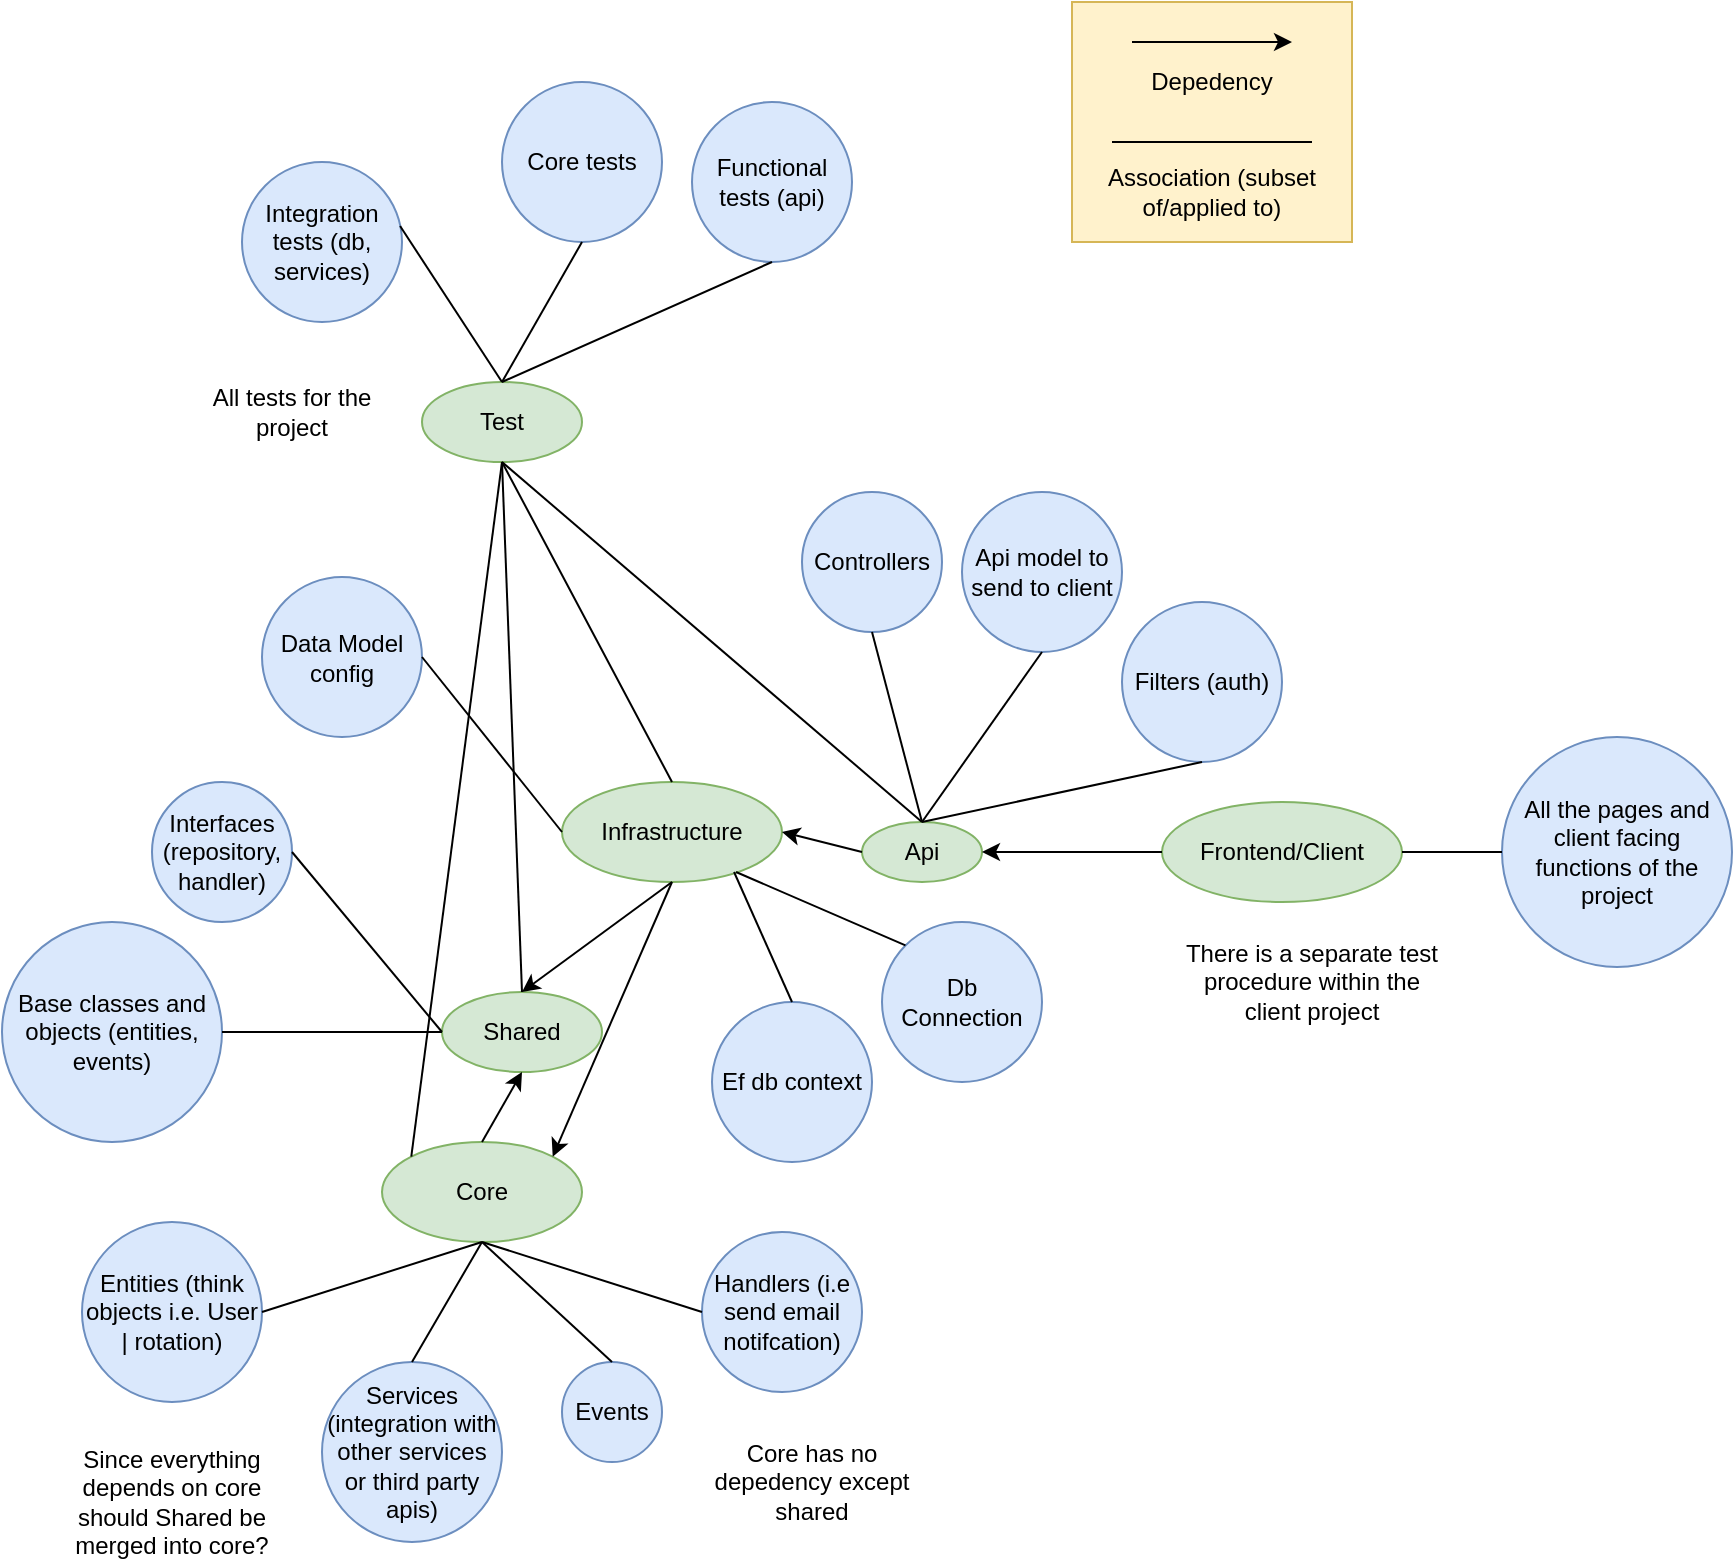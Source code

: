<mxfile version="12.6.2" type="github">
  <diagram id="09sK22uVjTTQsz0Fnrp2" name="Page-1">
    <mxGraphModel dx="1341" dy="1835" grid="1" gridSize="10" guides="1" tooltips="1" connect="1" arrows="1" fold="1" page="1" pageScale="1" pageWidth="850" pageHeight="1100" math="0" shadow="0">
      <root>
        <mxCell id="0"/>
        <mxCell id="1" parent="0"/>
        <mxCell id="VaQFQwxCq4PgU4aOiguv-1" value="" style="rounded=0;whiteSpace=wrap;html=1;fillColor=#fff2cc;strokeColor=#d6b656;" vertex="1" parent="1">
          <mxGeometry x="585" y="-320" width="140" height="120" as="geometry"/>
        </mxCell>
        <mxCell id="VaQFQwxCq4PgU4aOiguv-2" value="Core" style="ellipse;whiteSpace=wrap;html=1;fillColor=#d5e8d4;strokeColor=#82b366;" vertex="1" parent="1">
          <mxGeometry x="240" y="250" width="100" height="50" as="geometry"/>
        </mxCell>
        <mxCell id="VaQFQwxCq4PgU4aOiguv-3" value="Shared" style="ellipse;whiteSpace=wrap;html=1;fillColor=#d5e8d4;strokeColor=#82b366;" vertex="1" parent="1">
          <mxGeometry x="270" y="175" width="80" height="40" as="geometry"/>
        </mxCell>
        <mxCell id="VaQFQwxCq4PgU4aOiguv-4" value="Infrastructure" style="ellipse;whiteSpace=wrap;html=1;fillColor=#d5e8d4;strokeColor=#82b366;" vertex="1" parent="1">
          <mxGeometry x="330" y="70" width="110" height="50" as="geometry"/>
        </mxCell>
        <mxCell id="VaQFQwxCq4PgU4aOiguv-5" value="Api" style="ellipse;whiteSpace=wrap;html=1;fillColor=#d5e8d4;strokeColor=#82b366;" vertex="1" parent="1">
          <mxGeometry x="480" y="90" width="60" height="30" as="geometry"/>
        </mxCell>
        <mxCell id="VaQFQwxCq4PgU4aOiguv-6" value="Frontend/Client" style="ellipse;whiteSpace=wrap;html=1;fillColor=#d5e8d4;strokeColor=#82b366;" vertex="1" parent="1">
          <mxGeometry x="630" y="80" width="120" height="50" as="geometry"/>
        </mxCell>
        <mxCell id="VaQFQwxCq4PgU4aOiguv-7" value="Db Connection" style="ellipse;whiteSpace=wrap;html=1;aspect=fixed;fillColor=#dae8fc;strokeColor=#6c8ebf;" vertex="1" parent="1">
          <mxGeometry x="490" y="140" width="80" height="80" as="geometry"/>
        </mxCell>
        <mxCell id="VaQFQwxCq4PgU4aOiguv-8" value="Ef db context" style="ellipse;whiteSpace=wrap;html=1;aspect=fixed;fillColor=#dae8fc;strokeColor=#6c8ebf;" vertex="1" parent="1">
          <mxGeometry x="405" y="180" width="80" height="80" as="geometry"/>
        </mxCell>
        <mxCell id="VaQFQwxCq4PgU4aOiguv-9" value="Data Model config" style="ellipse;whiteSpace=wrap;html=1;aspect=fixed;fillColor=#dae8fc;strokeColor=#6c8ebf;" vertex="1" parent="1">
          <mxGeometry x="180" y="-32.5" width="80" height="80" as="geometry"/>
        </mxCell>
        <mxCell id="VaQFQwxCq4PgU4aOiguv-10" value="Entities (think objects i.e. User | rotation)&lt;span style=&quot;color: rgba(0 , 0 , 0 , 0) ; font-family: monospace ; font-size: 0px ; white-space: nowrap&quot;&gt;%3CmxGraphModel%3E%3Croot%3E%3CmxCell%20id%3D%220%22%2F%3E%3CmxCell%20id%3D%221%22%20parent%3D%220%22%2F%3E%3CmxCell%20id%3D%222%22%20value%3D%22%22%20style%3D%22endArrow%3Dnone%3Bhtml%3D1%3BentryX%3D0.5%3BentryY%3D1%3BentryDx%3D0%3BentryDy%3D0%3BexitX%3D0.5%3BexitY%3D0%3BexitDx%3D0%3BexitDy%3D0%3B%22%20edge%3D%221%22%20parent%3D%221%22%3E%3CmxGeometry%20width%3D%2250%22%20height%3D%2250%22%20relative%3D%221%22%20as%3D%22geometry%22%3E%3CmxPoint%20x%3D%22275%22%20y%3D%22120%22%20as%3D%22sourcePoint%22%2F%3E%3CmxPoint%20x%3D%22170%22%20y%3D%2290%22%20as%3D%22targetPoint%22%2F%3E%3C%2FmxGeometry%3E%3C%2FmxCell%3E%3C%2Froot%3E%3C%2FmxGraphModel%3E ()&lt;/span&gt;" style="ellipse;whiteSpace=wrap;html=1;aspect=fixed;fillColor=#dae8fc;strokeColor=#6c8ebf;" vertex="1" parent="1">
          <mxGeometry x="90" y="290" width="90" height="90" as="geometry"/>
        </mxCell>
        <mxCell id="VaQFQwxCq4PgU4aOiguv-11" value="" style="endArrow=none;html=1;entryX=0.5;entryY=0;entryDx=0;entryDy=0;exitX=0.782;exitY=0.9;exitDx=0;exitDy=0;exitPerimeter=0;" edge="1" parent="1" source="VaQFQwxCq4PgU4aOiguv-4" target="VaQFQwxCq4PgU4aOiguv-8">
          <mxGeometry width="50" height="50" relative="1" as="geometry">
            <mxPoint x="400" y="150" as="sourcePoint"/>
            <mxPoint x="160" y="175" as="targetPoint"/>
          </mxGeometry>
        </mxCell>
        <mxCell id="VaQFQwxCq4PgU4aOiguv-12" value="" style="endArrow=none;html=1;entryX=0;entryY=0;entryDx=0;entryDy=0;exitX=0.791;exitY=0.9;exitDx=0;exitDy=0;exitPerimeter=0;" edge="1" parent="1" source="VaQFQwxCq4PgU4aOiguv-4" target="VaQFQwxCq4PgU4aOiguv-7">
          <mxGeometry width="50" height="50" relative="1" as="geometry">
            <mxPoint x="285" y="130" as="sourcePoint"/>
            <mxPoint x="300" y="100" as="targetPoint"/>
          </mxGeometry>
        </mxCell>
        <mxCell id="VaQFQwxCq4PgU4aOiguv-13" value="" style="endArrow=none;html=1;entryX=1;entryY=0.5;entryDx=0;entryDy=0;exitX=0;exitY=0.5;exitDx=0;exitDy=0;" edge="1" parent="1" source="VaQFQwxCq4PgU4aOiguv-4" target="VaQFQwxCq4PgU4aOiguv-9">
          <mxGeometry width="50" height="50" relative="1" as="geometry">
            <mxPoint x="220" y="120" as="sourcePoint"/>
            <mxPoint x="180" y="100" as="targetPoint"/>
          </mxGeometry>
        </mxCell>
        <mxCell id="VaQFQwxCq4PgU4aOiguv-14" value="Interfaces (repository, handler)" style="ellipse;whiteSpace=wrap;html=1;aspect=fixed;fillColor=#dae8fc;strokeColor=#6c8ebf;" vertex="1" parent="1">
          <mxGeometry x="125" y="70" width="70" height="70" as="geometry"/>
        </mxCell>
        <mxCell id="VaQFQwxCq4PgU4aOiguv-15" value="Services (integration with other services or third party apis)" style="ellipse;whiteSpace=wrap;html=1;aspect=fixed;fillColor=#dae8fc;strokeColor=#6c8ebf;" vertex="1" parent="1">
          <mxGeometry x="210" y="360" width="90" height="90" as="geometry"/>
        </mxCell>
        <mxCell id="VaQFQwxCq4PgU4aOiguv-16" value="Events" style="ellipse;whiteSpace=wrap;html=1;aspect=fixed;fillColor=#dae8fc;strokeColor=#6c8ebf;" vertex="1" parent="1">
          <mxGeometry x="330" y="360" width="50" height="50" as="geometry"/>
        </mxCell>
        <mxCell id="VaQFQwxCq4PgU4aOiguv-17" value="Handlers (i.e send email notifcation)" style="ellipse;whiteSpace=wrap;html=1;aspect=fixed;fillColor=#dae8fc;strokeColor=#6c8ebf;" vertex="1" parent="1">
          <mxGeometry x="400" y="295" width="80" height="80" as="geometry"/>
        </mxCell>
        <mxCell id="VaQFQwxCq4PgU4aOiguv-18" value="" style="endArrow=none;html=1;entryX=0.5;entryY=1;entryDx=0;entryDy=0;exitX=1;exitY=0.5;exitDx=0;exitDy=0;" edge="1" parent="1" source="VaQFQwxCq4PgU4aOiguv-10" target="VaQFQwxCq4PgU4aOiguv-2">
          <mxGeometry width="50" height="50" relative="1" as="geometry">
            <mxPoint x="285" y="150" as="sourcePoint"/>
            <mxPoint x="210" y="80" as="targetPoint"/>
          </mxGeometry>
        </mxCell>
        <mxCell id="VaQFQwxCq4PgU4aOiguv-19" value="" style="endArrow=none;html=1;entryX=0.5;entryY=1;entryDx=0;entryDy=0;exitX=0.5;exitY=0;exitDx=0;exitDy=0;" edge="1" parent="1" source="VaQFQwxCq4PgU4aOiguv-15" target="VaQFQwxCq4PgU4aOiguv-2">
          <mxGeometry width="50" height="50" relative="1" as="geometry">
            <mxPoint x="190" y="345" as="sourcePoint"/>
            <mxPoint x="310" y="310" as="targetPoint"/>
          </mxGeometry>
        </mxCell>
        <mxCell id="VaQFQwxCq4PgU4aOiguv-20" value="" style="endArrow=none;html=1;exitX=0.5;exitY=0;exitDx=0;exitDy=0;entryX=0.5;entryY=1;entryDx=0;entryDy=0;" edge="1" parent="1" source="VaQFQwxCq4PgU4aOiguv-16" target="VaQFQwxCq4PgU4aOiguv-2">
          <mxGeometry width="50" height="50" relative="1" as="geometry">
            <mxPoint x="265" y="370" as="sourcePoint"/>
            <mxPoint x="320" y="310" as="targetPoint"/>
          </mxGeometry>
        </mxCell>
        <mxCell id="VaQFQwxCq4PgU4aOiguv-21" value="" style="endArrow=none;html=1;exitX=0;exitY=0.5;exitDx=0;exitDy=0;entryX=0.5;entryY=1;entryDx=0;entryDy=0;" edge="1" parent="1" source="VaQFQwxCq4PgU4aOiguv-17" target="VaQFQwxCq4PgU4aOiguv-2">
          <mxGeometry width="50" height="50" relative="1" as="geometry">
            <mxPoint x="390" y="340" as="sourcePoint"/>
            <mxPoint x="310" y="310" as="targetPoint"/>
          </mxGeometry>
        </mxCell>
        <mxCell id="VaQFQwxCq4PgU4aOiguv-22" value="" style="endArrow=none;html=1;entryX=0;entryY=0.5;entryDx=0;entryDy=0;exitX=1;exitY=0.5;exitDx=0;exitDy=0;" edge="1" parent="1" source="VaQFQwxCq4PgU4aOiguv-14" target="VaQFQwxCq4PgU4aOiguv-3">
          <mxGeometry width="50" height="50" relative="1" as="geometry">
            <mxPoint x="190" y="345" as="sourcePoint"/>
            <mxPoint x="310" y="310" as="targetPoint"/>
          </mxGeometry>
        </mxCell>
        <mxCell id="VaQFQwxCq4PgU4aOiguv-23" value="Core has no depedency except shared" style="text;html=1;strokeColor=none;fillColor=none;align=center;verticalAlign=middle;whiteSpace=wrap;rounded=0;" vertex="1" parent="1">
          <mxGeometry x="395" y="390" width="120" height="60" as="geometry"/>
        </mxCell>
        <mxCell id="VaQFQwxCq4PgU4aOiguv-24" value="Since everything depends on core should Shared be merged into core?" style="text;html=1;strokeColor=none;fillColor=none;align=center;verticalAlign=middle;whiteSpace=wrap;rounded=0;" vertex="1" parent="1">
          <mxGeometry x="75" y="400" width="120" height="60" as="geometry"/>
        </mxCell>
        <mxCell id="VaQFQwxCq4PgU4aOiguv-25" value="Base classes and objects (entities, events)" style="ellipse;whiteSpace=wrap;html=1;aspect=fixed;fillColor=#dae8fc;strokeColor=#6c8ebf;" vertex="1" parent="1">
          <mxGeometry x="50" y="140" width="110" height="110" as="geometry"/>
        </mxCell>
        <mxCell id="VaQFQwxCq4PgU4aOiguv-26" value="" style="endArrow=none;html=1;entryX=0;entryY=0.5;entryDx=0;entryDy=0;exitX=1;exitY=0.5;exitDx=0;exitDy=0;" edge="1" parent="1" source="VaQFQwxCq4PgU4aOiguv-25" target="VaQFQwxCq4PgU4aOiguv-3">
          <mxGeometry width="50" height="50" relative="1" as="geometry">
            <mxPoint x="200" y="155" as="sourcePoint"/>
            <mxPoint x="245" y="210" as="targetPoint"/>
          </mxGeometry>
        </mxCell>
        <mxCell id="VaQFQwxCq4PgU4aOiguv-27" value="" style="endArrow=classic;html=1;entryX=0.5;entryY=1;entryDx=0;entryDy=0;exitX=0.5;exitY=0;exitDx=0;exitDy=0;" edge="1" parent="1" source="VaQFQwxCq4PgU4aOiguv-2" target="VaQFQwxCq4PgU4aOiguv-3">
          <mxGeometry width="50" height="50" relative="1" as="geometry">
            <mxPoint x="150" y="360" as="sourcePoint"/>
            <mxPoint x="200" y="310" as="targetPoint"/>
          </mxGeometry>
        </mxCell>
        <mxCell id="VaQFQwxCq4PgU4aOiguv-28" value="" style="endArrow=classic;html=1;entryX=0.5;entryY=0;entryDx=0;entryDy=0;exitX=0.5;exitY=1;exitDx=0;exitDy=0;" edge="1" parent="1" source="VaQFQwxCq4PgU4aOiguv-4" target="VaQFQwxCq4PgU4aOiguv-3">
          <mxGeometry width="50" height="50" relative="1" as="geometry">
            <mxPoint x="310" y="270" as="sourcePoint"/>
            <mxPoint x="310" y="240" as="targetPoint"/>
          </mxGeometry>
        </mxCell>
        <mxCell id="VaQFQwxCq4PgU4aOiguv-29" value="" style="endArrow=classic;html=1;entryX=1;entryY=0.5;entryDx=0;entryDy=0;exitX=0;exitY=0.5;exitDx=0;exitDy=0;" edge="1" parent="1" source="VaQFQwxCq4PgU4aOiguv-5" target="VaQFQwxCq4PgU4aOiguv-4">
          <mxGeometry width="50" height="50" relative="1" as="geometry">
            <mxPoint x="310" y="140" as="sourcePoint"/>
            <mxPoint x="310" y="200" as="targetPoint"/>
          </mxGeometry>
        </mxCell>
        <mxCell id="VaQFQwxCq4PgU4aOiguv-30" value="" style="endArrow=classic;html=1;entryX=1;entryY=0;entryDx=0;entryDy=0;exitX=0.5;exitY=1;exitDx=0;exitDy=0;" edge="1" parent="1" source="VaQFQwxCq4PgU4aOiguv-4" target="VaQFQwxCq4PgU4aOiguv-2">
          <mxGeometry width="50" height="50" relative="1" as="geometry">
            <mxPoint x="400" y="140" as="sourcePoint"/>
            <mxPoint x="310" y="180" as="targetPoint"/>
          </mxGeometry>
        </mxCell>
        <mxCell id="VaQFQwxCq4PgU4aOiguv-31" value="" style="endArrow=classic;html=1;entryX=1;entryY=0.5;entryDx=0;entryDy=0;exitX=0;exitY=0.5;exitDx=0;exitDy=0;" edge="1" parent="1" source="VaQFQwxCq4PgU4aOiguv-6" target="VaQFQwxCq4PgU4aOiguv-5">
          <mxGeometry width="50" height="50" relative="1" as="geometry">
            <mxPoint x="490" y="115" as="sourcePoint"/>
            <mxPoint x="430" y="115" as="targetPoint"/>
          </mxGeometry>
        </mxCell>
        <mxCell id="VaQFQwxCq4PgU4aOiguv-32" value="Test" style="ellipse;whiteSpace=wrap;html=1;fillColor=#d5e8d4;strokeColor=#82b366;" vertex="1" parent="1">
          <mxGeometry x="260" y="-130" width="80" height="40" as="geometry"/>
        </mxCell>
        <mxCell id="VaQFQwxCq4PgU4aOiguv-33" value="All tests for the project" style="text;html=1;strokeColor=none;fillColor=none;align=center;verticalAlign=middle;whiteSpace=wrap;rounded=0;" vertex="1" parent="1">
          <mxGeometry x="150" y="-130" width="90" height="30" as="geometry"/>
        </mxCell>
        <mxCell id="VaQFQwxCq4PgU4aOiguv-34" value="Controllers" style="ellipse;whiteSpace=wrap;html=1;aspect=fixed;fillColor=#dae8fc;strokeColor=#6c8ebf;" vertex="1" parent="1">
          <mxGeometry x="450" y="-75" width="70" height="70" as="geometry"/>
        </mxCell>
        <mxCell id="VaQFQwxCq4PgU4aOiguv-35" value="Api model to send to client" style="ellipse;whiteSpace=wrap;html=1;aspect=fixed;fillColor=#dae8fc;strokeColor=#6c8ebf;" vertex="1" parent="1">
          <mxGeometry x="530" y="-75" width="80" height="80" as="geometry"/>
        </mxCell>
        <mxCell id="VaQFQwxCq4PgU4aOiguv-36" value="Filters (auth)" style="ellipse;whiteSpace=wrap;html=1;aspect=fixed;fillColor=#dae8fc;strokeColor=#6c8ebf;" vertex="1" parent="1">
          <mxGeometry x="610" y="-20" width="80" height="80" as="geometry"/>
        </mxCell>
        <mxCell id="VaQFQwxCq4PgU4aOiguv-37" value="" style="endArrow=none;html=1;entryX=0.5;entryY=1;entryDx=0;entryDy=0;exitX=0.5;exitY=0;exitDx=0;exitDy=0;" edge="1" parent="1" source="VaQFQwxCq4PgU4aOiguv-5" target="VaQFQwxCq4PgU4aOiguv-34">
          <mxGeometry width="50" height="50" relative="1" as="geometry">
            <mxPoint x="375" y="90" as="sourcePoint"/>
            <mxPoint x="415" y="50" as="targetPoint"/>
          </mxGeometry>
        </mxCell>
        <mxCell id="VaQFQwxCq4PgU4aOiguv-38" value="" style="endArrow=none;html=1;entryX=0.5;entryY=1;entryDx=0;entryDy=0;exitX=0.5;exitY=0;exitDx=0;exitDy=0;" edge="1" parent="1" source="VaQFQwxCq4PgU4aOiguv-5" target="VaQFQwxCq4PgU4aOiguv-35">
          <mxGeometry width="50" height="50" relative="1" as="geometry">
            <mxPoint x="520" y="100" as="sourcePoint"/>
            <mxPoint x="515" as="targetPoint"/>
          </mxGeometry>
        </mxCell>
        <mxCell id="VaQFQwxCq4PgU4aOiguv-39" value="" style="endArrow=none;html=1;entryX=0.5;entryY=1;entryDx=0;entryDy=0;exitX=0.5;exitY=0;exitDx=0;exitDy=0;" edge="1" parent="1" source="VaQFQwxCq4PgU4aOiguv-5" target="VaQFQwxCq4PgU4aOiguv-36">
          <mxGeometry width="50" height="50" relative="1" as="geometry">
            <mxPoint x="520" y="100" as="sourcePoint"/>
            <mxPoint x="630" y="5" as="targetPoint"/>
          </mxGeometry>
        </mxCell>
        <mxCell id="VaQFQwxCq4PgU4aOiguv-40" value="" style="endArrow=none;html=1;entryX=0.5;entryY=1;entryDx=0;entryDy=0;exitX=0.5;exitY=0;exitDx=0;exitDy=0;" edge="1" parent="1" source="VaQFQwxCq4PgU4aOiguv-5" target="VaQFQwxCq4PgU4aOiguv-32">
          <mxGeometry width="50" height="50" relative="1" as="geometry">
            <mxPoint x="505" y="235" as="sourcePoint"/>
            <mxPoint x="665" y="140" as="targetPoint"/>
          </mxGeometry>
        </mxCell>
        <mxCell id="VaQFQwxCq4PgU4aOiguv-41" value="" style="endArrow=none;html=1;entryX=0.5;entryY=1;entryDx=0;entryDy=0;exitX=0.5;exitY=0;exitDx=0;exitDy=0;" edge="1" parent="1" source="VaQFQwxCq4PgU4aOiguv-4" target="VaQFQwxCq4PgU4aOiguv-32">
          <mxGeometry width="50" height="50" relative="1" as="geometry">
            <mxPoint x="520" y="130" as="sourcePoint"/>
            <mxPoint x="635" y="250" as="targetPoint"/>
          </mxGeometry>
        </mxCell>
        <mxCell id="VaQFQwxCq4PgU4aOiguv-42" value="" style="endArrow=none;html=1;entryX=0.5;entryY=1;entryDx=0;entryDy=0;exitX=0;exitY=0;exitDx=0;exitDy=0;" edge="1" parent="1" source="VaQFQwxCq4PgU4aOiguv-2" target="VaQFQwxCq4PgU4aOiguv-32">
          <mxGeometry width="50" height="50" relative="1" as="geometry">
            <mxPoint x="375" y="140" as="sourcePoint"/>
            <mxPoint x="635" y="250" as="targetPoint"/>
          </mxGeometry>
        </mxCell>
        <mxCell id="VaQFQwxCq4PgU4aOiguv-43" value="" style="endArrow=none;html=1;exitX=0.5;exitY=0;exitDx=0;exitDy=0;entryX=0.5;entryY=1;entryDx=0;entryDy=0;" edge="1" parent="1" source="VaQFQwxCq4PgU4aOiguv-3" target="VaQFQwxCq4PgU4aOiguv-32">
          <mxGeometry width="50" height="50" relative="1" as="geometry">
            <mxPoint x="350" y="290" as="sourcePoint"/>
            <mxPoint x="270" y="-150" as="targetPoint"/>
          </mxGeometry>
        </mxCell>
        <mxCell id="VaQFQwxCq4PgU4aOiguv-44" value="Functional tests (api)" style="ellipse;whiteSpace=wrap;html=1;aspect=fixed;fillColor=#dae8fc;strokeColor=#6c8ebf;" vertex="1" parent="1">
          <mxGeometry x="395" y="-270" width="80" height="80" as="geometry"/>
        </mxCell>
        <mxCell id="VaQFQwxCq4PgU4aOiguv-45" value="" style="endArrow=none;html=1;entryX=0.5;entryY=1;entryDx=0;entryDy=0;exitX=0.5;exitY=0;exitDx=0;exitDy=0;" edge="1" parent="1" source="VaQFQwxCq4PgU4aOiguv-32" target="VaQFQwxCq4PgU4aOiguv-44">
          <mxGeometry width="50" height="50" relative="1" as="geometry">
            <mxPoint x="265" y="-225" as="sourcePoint"/>
            <mxPoint x="355" y="-275" as="targetPoint"/>
          </mxGeometry>
        </mxCell>
        <mxCell id="VaQFQwxCq4PgU4aOiguv-46" value="Core tests" style="ellipse;whiteSpace=wrap;html=1;aspect=fixed;fillColor=#dae8fc;strokeColor=#6c8ebf;" vertex="1" parent="1">
          <mxGeometry x="300" y="-280" width="80" height="80" as="geometry"/>
        </mxCell>
        <mxCell id="VaQFQwxCq4PgU4aOiguv-47" value="" style="endArrow=none;html=1;entryX=0.5;entryY=1;entryDx=0;entryDy=0;exitX=0.5;exitY=0;exitDx=0;exitDy=0;" edge="1" parent="1" source="VaQFQwxCq4PgU4aOiguv-32" target="VaQFQwxCq4PgU4aOiguv-46">
          <mxGeometry width="50" height="50" relative="1" as="geometry">
            <mxPoint x="270" y="-290" as="sourcePoint"/>
            <mxPoint x="110" y="-350" as="targetPoint"/>
          </mxGeometry>
        </mxCell>
        <mxCell id="VaQFQwxCq4PgU4aOiguv-48" value="Integration tests (db, services)" style="ellipse;whiteSpace=wrap;html=1;aspect=fixed;fillColor=#dae8fc;strokeColor=#6c8ebf;" vertex="1" parent="1">
          <mxGeometry x="170" y="-240" width="80" height="80" as="geometry"/>
        </mxCell>
        <mxCell id="VaQFQwxCq4PgU4aOiguv-49" value="" style="endArrow=none;html=1;entryX=0.988;entryY=0.4;entryDx=0;entryDy=0;entryPerimeter=0;exitX=0.5;exitY=0;exitDx=0;exitDy=0;" edge="1" parent="1" source="VaQFQwxCq4PgU4aOiguv-32" target="VaQFQwxCq4PgU4aOiguv-48">
          <mxGeometry width="50" height="50" relative="1" as="geometry">
            <mxPoint x="180" y="-320" as="sourcePoint"/>
            <mxPoint x="455" y="-165" as="targetPoint"/>
          </mxGeometry>
        </mxCell>
        <mxCell id="VaQFQwxCq4PgU4aOiguv-50" value="There is a separate test procedure within the client project" style="text;html=1;strokeColor=none;fillColor=none;align=center;verticalAlign=middle;whiteSpace=wrap;rounded=0;" vertex="1" parent="1">
          <mxGeometry x="640" y="140" width="130" height="60" as="geometry"/>
        </mxCell>
        <mxCell id="VaQFQwxCq4PgU4aOiguv-51" value="All the pages and client facing functions of the project" style="ellipse;whiteSpace=wrap;html=1;aspect=fixed;fillColor=#dae8fc;strokeColor=#6c8ebf;" vertex="1" parent="1">
          <mxGeometry x="800" y="47.5" width="115" height="115" as="geometry"/>
        </mxCell>
        <mxCell id="VaQFQwxCq4PgU4aOiguv-52" value="" style="endArrow=none;html=1;exitX=1;exitY=0.5;exitDx=0;exitDy=0;entryX=0;entryY=0.5;entryDx=0;entryDy=0;" edge="1" parent="1" source="VaQFQwxCq4PgU4aOiguv-6" target="VaQFQwxCq4PgU4aOiguv-51">
          <mxGeometry width="50" height="50" relative="1" as="geometry">
            <mxPoint x="780" y="120" as="sourcePoint"/>
            <mxPoint x="880" y="10" as="targetPoint"/>
          </mxGeometry>
        </mxCell>
        <mxCell id="VaQFQwxCq4PgU4aOiguv-53" value="" style="endArrow=classic;html=1;" edge="1" parent="1">
          <mxGeometry width="50" height="50" relative="1" as="geometry">
            <mxPoint x="615" y="-300" as="sourcePoint"/>
            <mxPoint x="695" y="-300" as="targetPoint"/>
          </mxGeometry>
        </mxCell>
        <mxCell id="VaQFQwxCq4PgU4aOiguv-54" value="Depedency" style="text;html=1;strokeColor=none;fillColor=none;align=center;verticalAlign=middle;whiteSpace=wrap;rounded=0;" vertex="1" parent="1">
          <mxGeometry x="615" y="-290" width="80" height="20" as="geometry"/>
        </mxCell>
        <mxCell id="VaQFQwxCq4PgU4aOiguv-55" value="" style="endArrow=none;html=1;entryX=0.5;entryY=1;entryDx=0;entryDy=0;" edge="1" parent="1">
          <mxGeometry width="50" height="50" relative="1" as="geometry">
            <mxPoint x="705" y="-250" as="sourcePoint"/>
            <mxPoint x="605" y="-250" as="targetPoint"/>
          </mxGeometry>
        </mxCell>
        <mxCell id="VaQFQwxCq4PgU4aOiguv-56" value="Association (subset of/applied to)" style="text;html=1;strokeColor=none;fillColor=none;align=center;verticalAlign=middle;whiteSpace=wrap;rounded=0;" vertex="1" parent="1">
          <mxGeometry x="585" y="-240" width="140" height="30" as="geometry"/>
        </mxCell>
      </root>
    </mxGraphModel>
  </diagram>
</mxfile>
